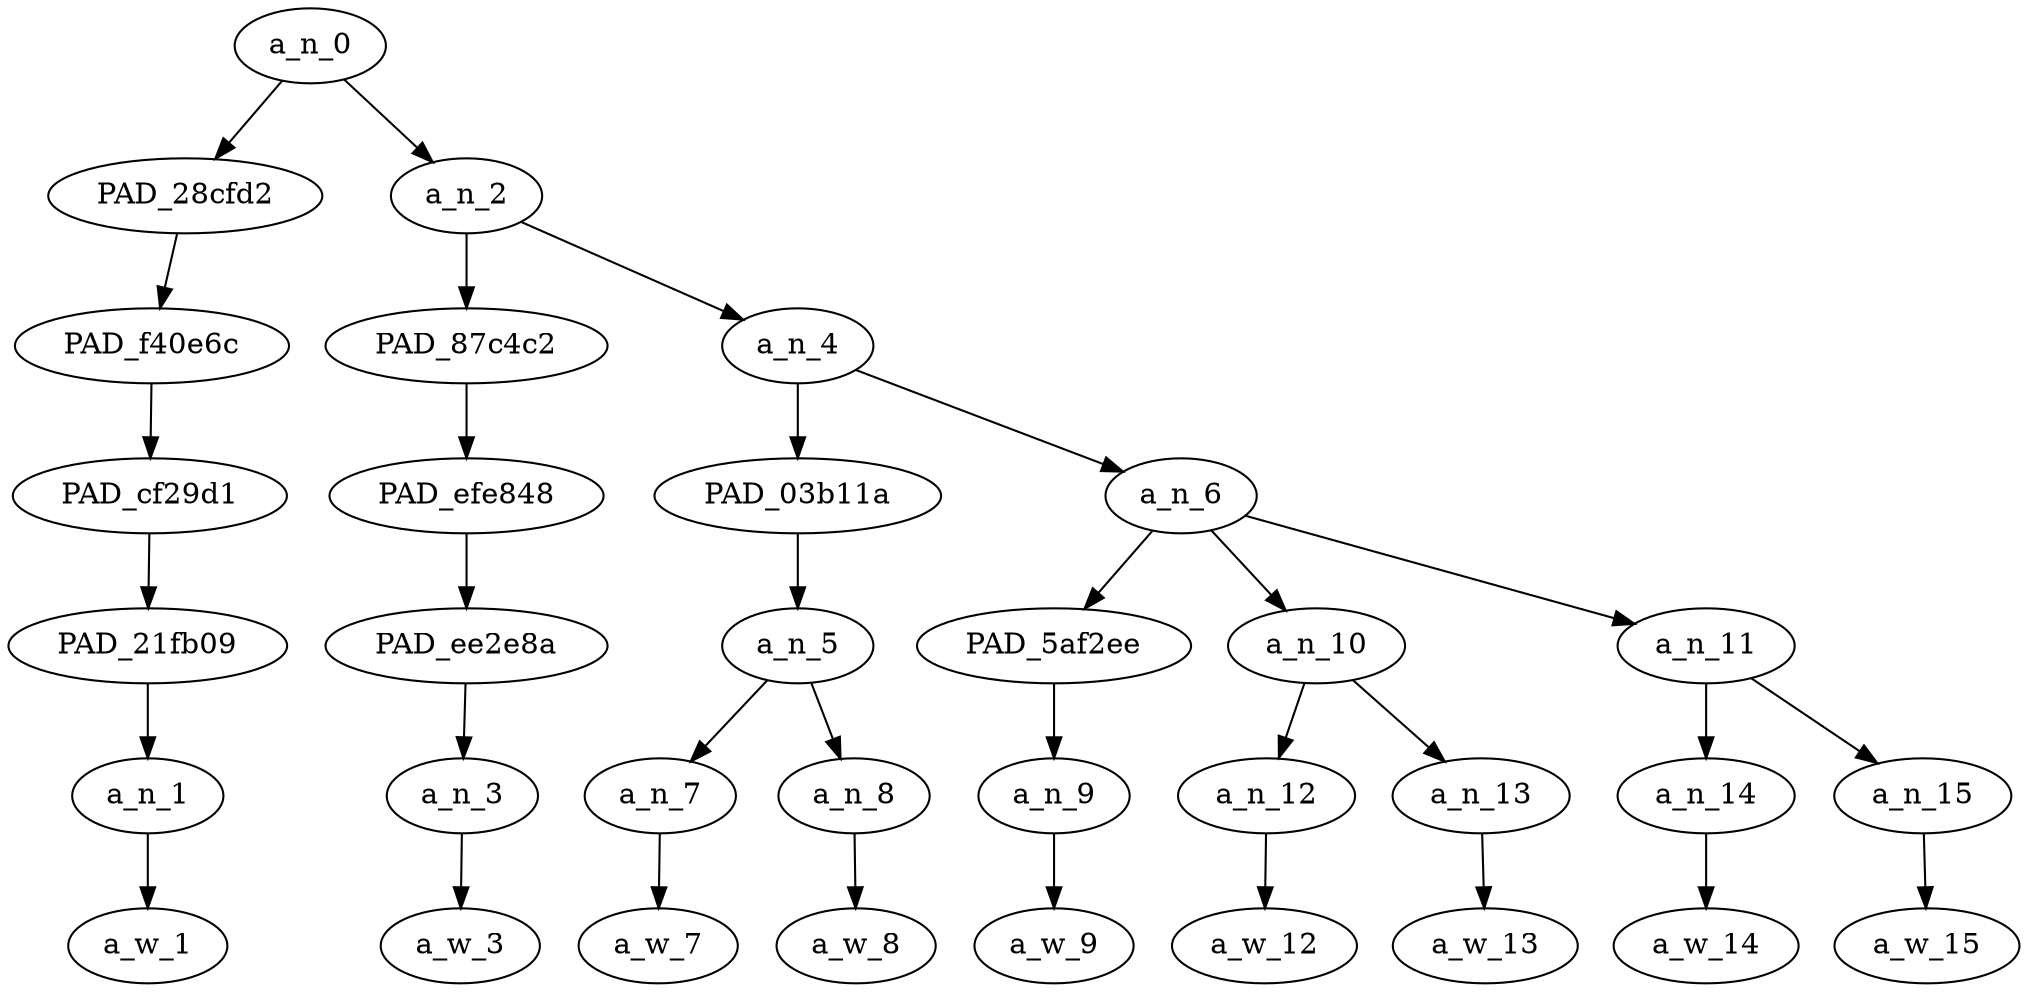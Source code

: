 strict digraph "" {
	a_n_0	[div_dir=1,
		index=0,
		level=6,
		pos="1.2708333333333335,6!",
		text_span="[0, 1, 2, 3, 4, 5, 6, 7, 8]",
		value=0.99999998];
	PAD_28cfd2	[div_dir=1,
		index=0,
		level=5,
		pos="0.0,5!",
		text_span="[0]",
		value=0.06986622];
	a_n_0 -> PAD_28cfd2;
	a_n_2	[div_dir=1,
		index=1,
		level=5,
		pos="2.541666666666667,5!",
		text_span="[1, 2, 3, 4, 5, 6, 7, 8]",
		value=0.92988992];
	a_n_0 -> a_n_2;
	PAD_f40e6c	[div_dir=1,
		index=0,
		level=4,
		pos="0.0,4!",
		text_span="[0]",
		value=0.06986622];
	PAD_28cfd2 -> PAD_f40e6c;
	PAD_cf29d1	[div_dir=1,
		index=0,
		level=3,
		pos="0.0,3!",
		text_span="[0]",
		value=0.06986622];
	PAD_f40e6c -> PAD_cf29d1;
	PAD_21fb09	[div_dir=1,
		index=0,
		level=2,
		pos="0.0,2!",
		text_span="[0]",
		value=0.06986622];
	PAD_cf29d1 -> PAD_21fb09;
	a_n_1	[div_dir=1,
		index=0,
		level=1,
		pos="0.0,1!",
		text_span="[0]",
		value=0.06986622];
	PAD_21fb09 -> a_n_1;
	a_w_1	[div_dir=0,
		index=0,
		level=0,
		pos="0,0!",
		text_span="[0]",
		value="<user>"];
	a_n_1 -> a_w_1;
	PAD_87c4c2	[div_dir=1,
		index=1,
		level=4,
		pos="1.0,4!",
		text_span="[1]",
		value=0.06807812];
	a_n_2 -> PAD_87c4c2;
	a_n_4	[div_dir=1,
		index=2,
		level=4,
		pos="4.083333333333334,4!",
		text_span="[2, 3, 4, 5, 6, 7, 8]",
		value=0.86162628];
	a_n_2 -> a_n_4;
	PAD_efe848	[div_dir=1,
		index=1,
		level=3,
		pos="1.0,3!",
		text_span="[1]",
		value=0.06807812];
	PAD_87c4c2 -> PAD_efe848;
	PAD_ee2e8a	[div_dir=1,
		index=1,
		level=2,
		pos="1.0,2!",
		text_span="[1]",
		value=0.06807812];
	PAD_efe848 -> PAD_ee2e8a;
	a_n_3	[div_dir=1,
		index=1,
		level=1,
		pos="1.0,1!",
		text_span="[1]",
		value=0.06807812];
	PAD_ee2e8a -> a_n_3;
	a_w_3	[div_dir=0,
		index=1,
		level=0,
		pos="1,0!",
		text_span="[1]",
		value=where];
	a_n_3 -> a_w_3;
	PAD_03b11a	[div_dir=1,
		index=2,
		level=3,
		pos="2.5,3!",
		text_span="[2, 3]",
		value=0.21181586];
	a_n_4 -> PAD_03b11a;
	a_n_6	[div_dir=1,
		index=3,
		level=3,
		pos="5.666666666666667,3!",
		text_span="[4, 5, 6, 7, 8]",
		value=0.64978804];
	a_n_4 -> a_n_6;
	a_n_5	[div_dir=1,
		index=2,
		level=2,
		pos="2.5,2!",
		text_span="[2, 3]",
		value=0.21181586];
	PAD_03b11a -> a_n_5;
	a_n_7	[div_dir=1,
		index=2,
		level=1,
		pos="2.0,1!",
		text_span="[2]",
		value=0.07074418];
	a_n_5 -> a_n_7;
	a_n_8	[div_dir=-1,
		index=3,
		level=1,
		pos="3.0,1!",
		text_span="[3]",
		value=0.14103449];
	a_n_5 -> a_n_8;
	a_w_7	[div_dir=0,
		index=2,
		level=0,
		pos="2,0!",
		text_span="[2]",
		value=the];
	a_n_7 -> a_w_7;
	a_w_8	[div_dir=0,
		index=3,
		level=0,
		pos="3,0!",
		text_span="[3]",
		value=fuck];
	a_n_8 -> a_w_8;
	PAD_5af2ee	[div_dir=1,
		index=3,
		level=2,
		pos="4.0,2!",
		text_span="[4]",
		value=0.06108389];
	a_n_6 -> PAD_5af2ee;
	a_n_10	[div_dir=1,
		index=4,
		level=2,
		pos="5.5,2!",
		text_span="[5, 6]",
		value=0.29212839];
	a_n_6 -> a_n_10;
	a_n_11	[div_dir=-1,
		index=5,
		level=2,
		pos="7.5,2!",
		text_span="[7, 8]",
		value=0.29657248];
	a_n_6 -> a_n_11;
	a_n_9	[div_dir=1,
		index=4,
		level=1,
		pos="4.0,1!",
		text_span="[4]",
		value=0.06108389];
	PAD_5af2ee -> a_n_9;
	a_w_9	[div_dir=0,
		index=4,
		level=0,
		pos="4,0!",
		text_span="[4]",
		value=are];
	a_n_9 -> a_w_9;
	a_n_12	[div_dir=1,
		index=5,
		level=1,
		pos="5.0,1!",
		text_span="[5]",
		value=0.09150564];
	a_n_10 -> a_n_12;
	a_n_13	[div_dir=-1,
		index=6,
		level=1,
		pos="6.0,1!",
		text_span="[6]",
		value=0.20046060];
	a_n_10 -> a_n_13;
	a_w_12	[div_dir=0,
		index=5,
		level=0,
		pos="5,0!",
		text_span="[5]",
		value=your];
	a_n_12 -> a_w_12;
	a_w_13	[div_dir=0,
		index=6,
		level=0,
		pos="6,0!",
		text_span="[6]",
		value=socks];
	a_n_13 -> a_w_13;
	a_n_14	[div_dir=1,
		index=7,
		level=1,
		pos="7.0,1!",
		text_span="[7]",
		value=0.15692890];
	a_n_11 -> a_n_14;
	a_n_15	[div_dir=-1,
		index=8,
		level=1,
		pos="8.0,1!",
		text_span="[8]",
		value=0.13934119];
	a_n_11 -> a_n_15;
	a_w_14	[div_dir=0,
		index=7,
		level=0,
		pos="7,0!",
		text_span="[7]",
		value=white];
	a_n_14 -> a_w_14;
	a_w_15	[div_dir=0,
		index=8,
		level=0,
		pos="8,0!",
		text_span="[8]",
		value=boy];
	a_n_15 -> a_w_15;
}
